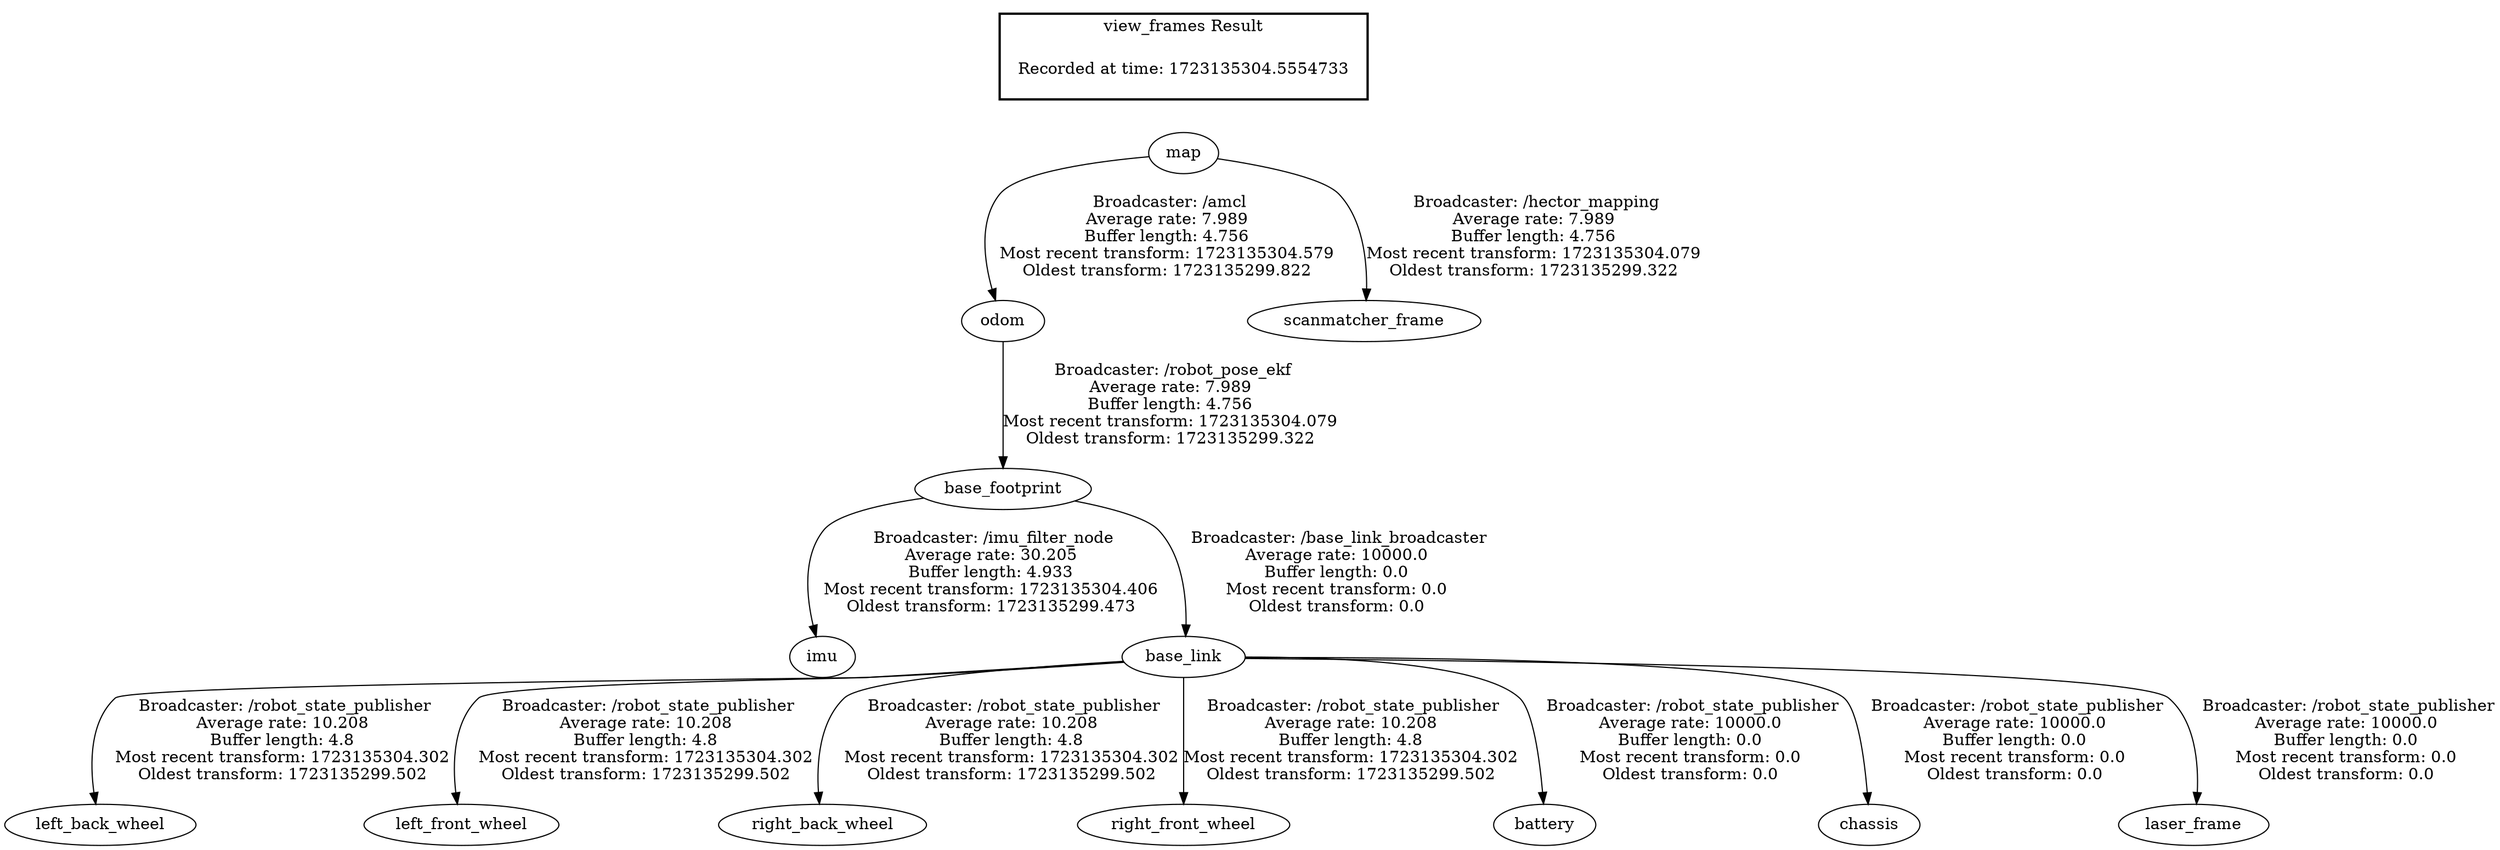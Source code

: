digraph G {
"base_footprint" -> "imu"[label=" Broadcaster: /imu_filter_node\nAverage rate: 30.205\nBuffer length: 4.933\nMost recent transform: 1723135304.406\nOldest transform: 1723135299.473\n"];
"odom" -> "base_footprint"[label=" Broadcaster: /robot_pose_ekf\nAverage rate: 7.989\nBuffer length: 4.756\nMost recent transform: 1723135304.079\nOldest transform: 1723135299.322\n"];
"base_link" -> "left_back_wheel"[label=" Broadcaster: /robot_state_publisher\nAverage rate: 10.208\nBuffer length: 4.8\nMost recent transform: 1723135304.302\nOldest transform: 1723135299.502\n"];
"base_footprint" -> "base_link"[label=" Broadcaster: /base_link_broadcaster\nAverage rate: 10000.0\nBuffer length: 0.0\nMost recent transform: 0.0\nOldest transform: 0.0\n"];
"base_link" -> "left_front_wheel"[label=" Broadcaster: /robot_state_publisher\nAverage rate: 10.208\nBuffer length: 4.8\nMost recent transform: 1723135304.302\nOldest transform: 1723135299.502\n"];
"base_link" -> "right_back_wheel"[label=" Broadcaster: /robot_state_publisher\nAverage rate: 10.208\nBuffer length: 4.8\nMost recent transform: 1723135304.302\nOldest transform: 1723135299.502\n"];
"base_link" -> "right_front_wheel"[label=" Broadcaster: /robot_state_publisher\nAverage rate: 10.208\nBuffer length: 4.8\nMost recent transform: 1723135304.302\nOldest transform: 1723135299.502\n"];
"base_link" -> "battery"[label=" Broadcaster: /robot_state_publisher\nAverage rate: 10000.0\nBuffer length: 0.0\nMost recent transform: 0.0\nOldest transform: 0.0\n"];
"base_link" -> "chassis"[label=" Broadcaster: /robot_state_publisher\nAverage rate: 10000.0\nBuffer length: 0.0\nMost recent transform: 0.0\nOldest transform: 0.0\n"];
"base_link" -> "laser_frame"[label=" Broadcaster: /robot_state_publisher\nAverage rate: 10000.0\nBuffer length: 0.0\nMost recent transform: 0.0\nOldest transform: 0.0\n"];
"map" -> "scanmatcher_frame"[label=" Broadcaster: /hector_mapping\nAverage rate: 7.989\nBuffer length: 4.756\nMost recent transform: 1723135304.079\nOldest transform: 1723135299.322\n"];
"map" -> "odom"[label=" Broadcaster: /amcl\nAverage rate: 7.989\nBuffer length: 4.756\nMost recent transform: 1723135304.579\nOldest transform: 1723135299.822\n"];
edge [style=invis];
 subgraph cluster_legend { style=bold; color=black; label ="view_frames Result";
"Recorded at time: 1723135304.5554733"[ shape=plaintext ] ;
}->"map";
}
